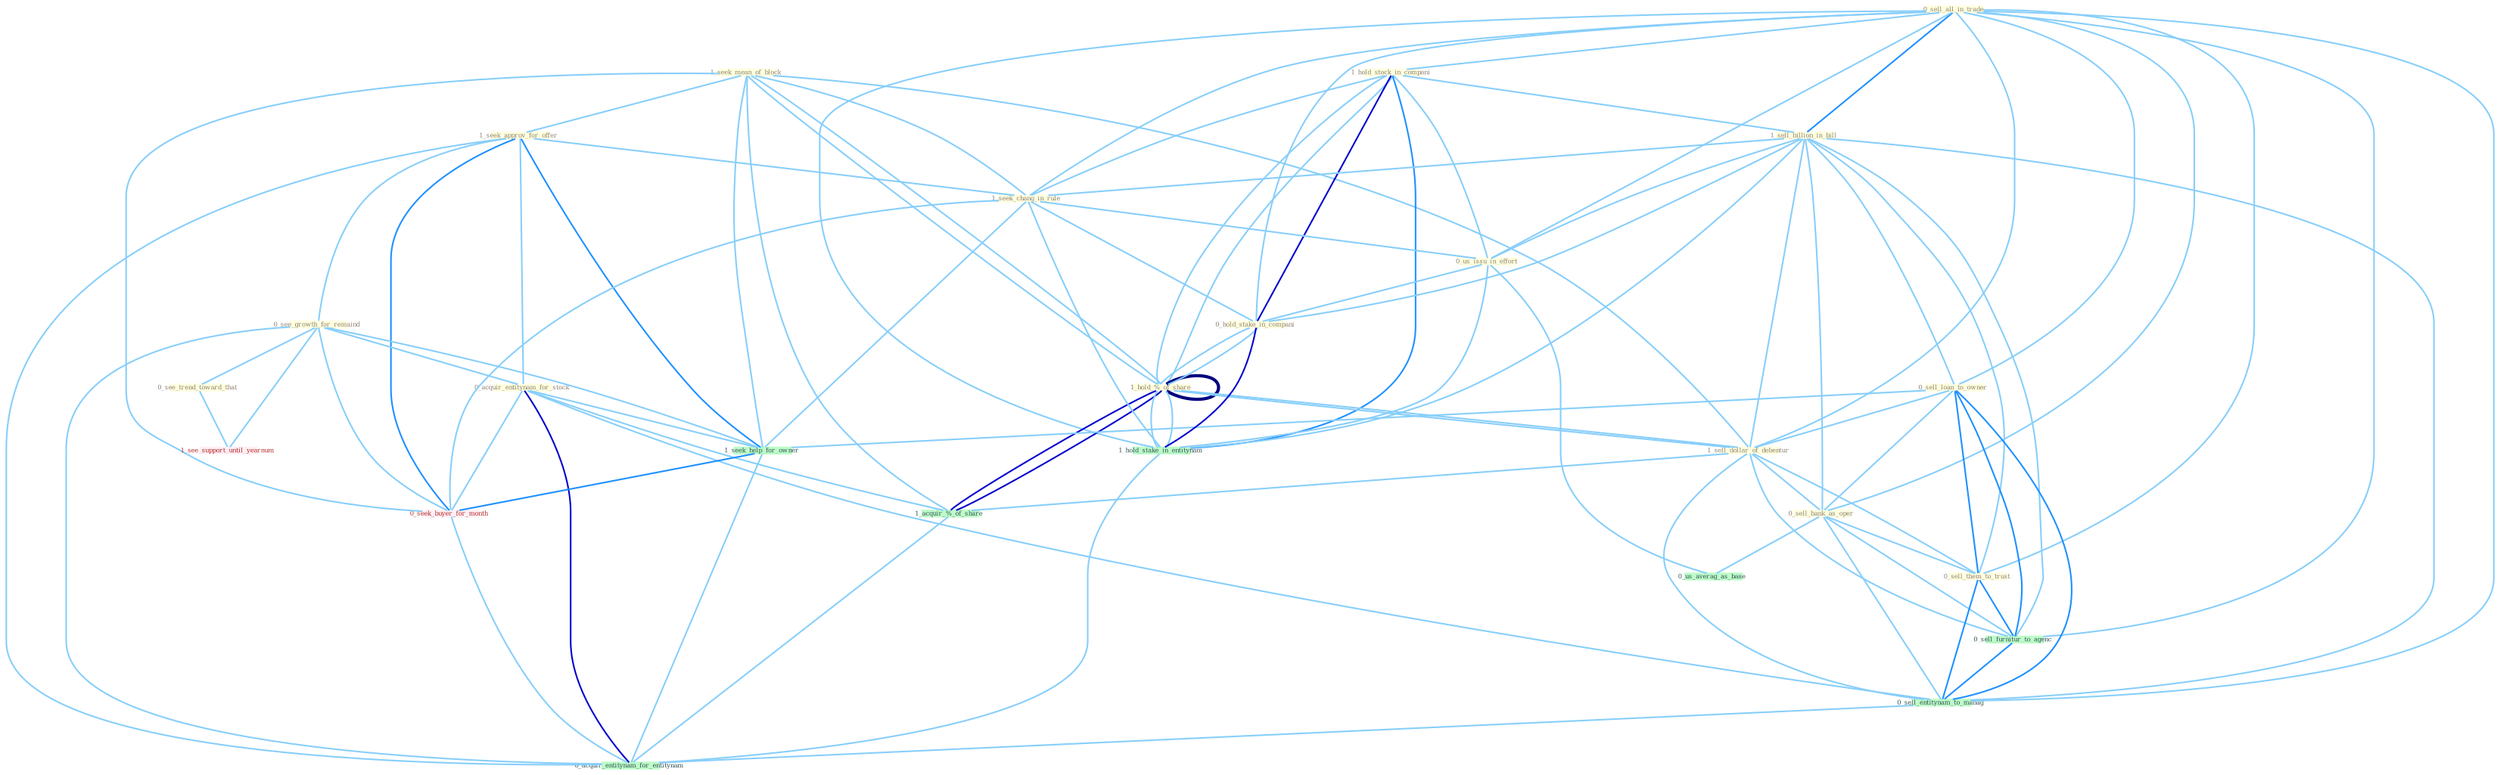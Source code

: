 Graph G{ 
    node
    [shape=polygon,style=filled,width=.5,height=.06,color="#BDFCC9",fixedsize=true,fontsize=4,
    fontcolor="#2f4f4f"];
    {node
    [color="#ffffe0", fontcolor="#8b7d6b"] "1_seek_mean_of_block " "0_sell_all_in_trade " "1_seek_approv_for_offer " "1_hold_stock_in_compani " "1_hold_%_of_share " "1_sell_billion_in_bill " "0_sell_loan_to_owner " "1_sell_dollar_of_debentur " "0_see_growth_for_remaind " "0_sell_bank_as_oper " "0_sell_them_to_trust " "0_acquir_entitynam_for_stock " "1_seek_chang_in_rule " "0_see_trend_toward_that " "0_us_issu_in_effort " "0_hold_stake_in_compani "}
{node [color="#fff0f5", fontcolor="#b22222"] "0_seek_buyer_for_month " "1_see_support_until_yearnum "}
edge [color="#B0E2FF"];

	"1_seek_mean_of_block " -- "1_seek_approv_for_offer " [w="1", color="#87cefa" ];
	"1_seek_mean_of_block " -- "1_hold_%_of_share " [w="1", color="#87cefa" ];
	"1_seek_mean_of_block " -- "1_sell_dollar_of_debentur " [w="1", color="#87cefa" ];
	"1_seek_mean_of_block " -- "1_seek_chang_in_rule " [w="1", color="#87cefa" ];
	"1_seek_mean_of_block " -- "1_hold_%_of_share " [w="1", color="#87cefa" ];
	"1_seek_mean_of_block " -- "1_seek_help_for_owner " [w="1", color="#87cefa" ];
	"1_seek_mean_of_block " -- "0_seek_buyer_for_month " [w="1", color="#87cefa" ];
	"1_seek_mean_of_block " -- "1_acquir_%_of_share " [w="1", color="#87cefa" ];
	"0_sell_all_in_trade " -- "1_hold_stock_in_compani " [w="1", color="#87cefa" ];
	"0_sell_all_in_trade " -- "1_sell_billion_in_bill " [w="2", color="#1e90ff" , len=0.8];
	"0_sell_all_in_trade " -- "0_sell_loan_to_owner " [w="1", color="#87cefa" ];
	"0_sell_all_in_trade " -- "1_sell_dollar_of_debentur " [w="1", color="#87cefa" ];
	"0_sell_all_in_trade " -- "0_sell_bank_as_oper " [w="1", color="#87cefa" ];
	"0_sell_all_in_trade " -- "0_sell_them_to_trust " [w="1", color="#87cefa" ];
	"0_sell_all_in_trade " -- "1_seek_chang_in_rule " [w="1", color="#87cefa" ];
	"0_sell_all_in_trade " -- "0_us_issu_in_effort " [w="1", color="#87cefa" ];
	"0_sell_all_in_trade " -- "0_hold_stake_in_compani " [w="1", color="#87cefa" ];
	"0_sell_all_in_trade " -- "1_hold_stake_in_entitynam " [w="1", color="#87cefa" ];
	"0_sell_all_in_trade " -- "0_sell_furnitur_to_agenc " [w="1", color="#87cefa" ];
	"0_sell_all_in_trade " -- "0_sell_entitynam_to_manag " [w="1", color="#87cefa" ];
	"1_seek_approv_for_offer " -- "0_see_growth_for_remaind " [w="1", color="#87cefa" ];
	"1_seek_approv_for_offer " -- "0_acquir_entitynam_for_stock " [w="1", color="#87cefa" ];
	"1_seek_approv_for_offer " -- "1_seek_chang_in_rule " [w="1", color="#87cefa" ];
	"1_seek_approv_for_offer " -- "1_seek_help_for_owner " [w="2", color="#1e90ff" , len=0.8];
	"1_seek_approv_for_offer " -- "0_seek_buyer_for_month " [w="2", color="#1e90ff" , len=0.8];
	"1_seek_approv_for_offer " -- "0_acquir_entitynam_for_entitynam " [w="1", color="#87cefa" ];
	"1_hold_stock_in_compani " -- "1_hold_%_of_share " [w="1", color="#87cefa" ];
	"1_hold_stock_in_compani " -- "1_sell_billion_in_bill " [w="1", color="#87cefa" ];
	"1_hold_stock_in_compani " -- "1_seek_chang_in_rule " [w="1", color="#87cefa" ];
	"1_hold_stock_in_compani " -- "0_us_issu_in_effort " [w="1", color="#87cefa" ];
	"1_hold_stock_in_compani " -- "0_hold_stake_in_compani " [w="3", color="#0000cd" , len=0.6];
	"1_hold_stock_in_compani " -- "1_hold_%_of_share " [w="1", color="#87cefa" ];
	"1_hold_stock_in_compani " -- "1_hold_stake_in_entitynam " [w="2", color="#1e90ff" , len=0.8];
	"1_hold_%_of_share " -- "1_sell_dollar_of_debentur " [w="1", color="#87cefa" ];
	"1_hold_%_of_share " -- "0_hold_stake_in_compani " [w="1", color="#87cefa" ];
	"1_hold_%_of_share " -- "1_hold_%_of_share " [w="4", style=bold, color="#000080", len=0.4];
	"1_hold_%_of_share " -- "1_hold_stake_in_entitynam " [w="1", color="#87cefa" ];
	"1_hold_%_of_share " -- "1_acquir_%_of_share " [w="3", color="#0000cd" , len=0.6];
	"1_sell_billion_in_bill " -- "0_sell_loan_to_owner " [w="1", color="#87cefa" ];
	"1_sell_billion_in_bill " -- "1_sell_dollar_of_debentur " [w="1", color="#87cefa" ];
	"1_sell_billion_in_bill " -- "0_sell_bank_as_oper " [w="1", color="#87cefa" ];
	"1_sell_billion_in_bill " -- "0_sell_them_to_trust " [w="1", color="#87cefa" ];
	"1_sell_billion_in_bill " -- "1_seek_chang_in_rule " [w="1", color="#87cefa" ];
	"1_sell_billion_in_bill " -- "0_us_issu_in_effort " [w="1", color="#87cefa" ];
	"1_sell_billion_in_bill " -- "0_hold_stake_in_compani " [w="1", color="#87cefa" ];
	"1_sell_billion_in_bill " -- "1_hold_stake_in_entitynam " [w="1", color="#87cefa" ];
	"1_sell_billion_in_bill " -- "0_sell_furnitur_to_agenc " [w="1", color="#87cefa" ];
	"1_sell_billion_in_bill " -- "0_sell_entitynam_to_manag " [w="1", color="#87cefa" ];
	"0_sell_loan_to_owner " -- "1_sell_dollar_of_debentur " [w="1", color="#87cefa" ];
	"0_sell_loan_to_owner " -- "0_sell_bank_as_oper " [w="1", color="#87cefa" ];
	"0_sell_loan_to_owner " -- "0_sell_them_to_trust " [w="2", color="#1e90ff" , len=0.8];
	"0_sell_loan_to_owner " -- "1_seek_help_for_owner " [w="1", color="#87cefa" ];
	"0_sell_loan_to_owner " -- "0_sell_furnitur_to_agenc " [w="2", color="#1e90ff" , len=0.8];
	"0_sell_loan_to_owner " -- "0_sell_entitynam_to_manag " [w="2", color="#1e90ff" , len=0.8];
	"1_sell_dollar_of_debentur " -- "0_sell_bank_as_oper " [w="1", color="#87cefa" ];
	"1_sell_dollar_of_debentur " -- "0_sell_them_to_trust " [w="1", color="#87cefa" ];
	"1_sell_dollar_of_debentur " -- "1_hold_%_of_share " [w="1", color="#87cefa" ];
	"1_sell_dollar_of_debentur " -- "1_acquir_%_of_share " [w="1", color="#87cefa" ];
	"1_sell_dollar_of_debentur " -- "0_sell_furnitur_to_agenc " [w="1", color="#87cefa" ];
	"1_sell_dollar_of_debentur " -- "0_sell_entitynam_to_manag " [w="1", color="#87cefa" ];
	"0_see_growth_for_remaind " -- "0_acquir_entitynam_for_stock " [w="1", color="#87cefa" ];
	"0_see_growth_for_remaind " -- "0_see_trend_toward_that " [w="1", color="#87cefa" ];
	"0_see_growth_for_remaind " -- "1_seek_help_for_owner " [w="1", color="#87cefa" ];
	"0_see_growth_for_remaind " -- "0_seek_buyer_for_month " [w="1", color="#87cefa" ];
	"0_see_growth_for_remaind " -- "1_see_support_until_yearnum " [w="1", color="#87cefa" ];
	"0_see_growth_for_remaind " -- "0_acquir_entitynam_for_entitynam " [w="1", color="#87cefa" ];
	"0_sell_bank_as_oper " -- "0_sell_them_to_trust " [w="1", color="#87cefa" ];
	"0_sell_bank_as_oper " -- "0_sell_furnitur_to_agenc " [w="1", color="#87cefa" ];
	"0_sell_bank_as_oper " -- "0_us_averag_as_base " [w="1", color="#87cefa" ];
	"0_sell_bank_as_oper " -- "0_sell_entitynam_to_manag " [w="1", color="#87cefa" ];
	"0_sell_them_to_trust " -- "0_sell_furnitur_to_agenc " [w="2", color="#1e90ff" , len=0.8];
	"0_sell_them_to_trust " -- "0_sell_entitynam_to_manag " [w="2", color="#1e90ff" , len=0.8];
	"0_acquir_entitynam_for_stock " -- "1_seek_help_for_owner " [w="1", color="#87cefa" ];
	"0_acquir_entitynam_for_stock " -- "0_seek_buyer_for_month " [w="1", color="#87cefa" ];
	"0_acquir_entitynam_for_stock " -- "1_acquir_%_of_share " [w="1", color="#87cefa" ];
	"0_acquir_entitynam_for_stock " -- "0_sell_entitynam_to_manag " [w="1", color="#87cefa" ];
	"0_acquir_entitynam_for_stock " -- "0_acquir_entitynam_for_entitynam " [w="3", color="#0000cd" , len=0.6];
	"1_seek_chang_in_rule " -- "0_us_issu_in_effort " [w="1", color="#87cefa" ];
	"1_seek_chang_in_rule " -- "0_hold_stake_in_compani " [w="1", color="#87cefa" ];
	"1_seek_chang_in_rule " -- "1_hold_stake_in_entitynam " [w="1", color="#87cefa" ];
	"1_seek_chang_in_rule " -- "1_seek_help_for_owner " [w="1", color="#87cefa" ];
	"1_seek_chang_in_rule " -- "0_seek_buyer_for_month " [w="1", color="#87cefa" ];
	"0_see_trend_toward_that " -- "1_see_support_until_yearnum " [w="1", color="#87cefa" ];
	"0_us_issu_in_effort " -- "0_hold_stake_in_compani " [w="1", color="#87cefa" ];
	"0_us_issu_in_effort " -- "1_hold_stake_in_entitynam " [w="1", color="#87cefa" ];
	"0_us_issu_in_effort " -- "0_us_averag_as_base " [w="1", color="#87cefa" ];
	"0_hold_stake_in_compani " -- "1_hold_%_of_share " [w="1", color="#87cefa" ];
	"0_hold_stake_in_compani " -- "1_hold_stake_in_entitynam " [w="3", color="#0000cd" , len=0.6];
	"1_hold_%_of_share " -- "1_hold_stake_in_entitynam " [w="1", color="#87cefa" ];
	"1_hold_%_of_share " -- "1_acquir_%_of_share " [w="3", color="#0000cd" , len=0.6];
	"1_hold_stake_in_entitynam " -- "0_acquir_entitynam_for_entitynam " [w="1", color="#87cefa" ];
	"1_seek_help_for_owner " -- "0_seek_buyer_for_month " [w="2", color="#1e90ff" , len=0.8];
	"1_seek_help_for_owner " -- "0_acquir_entitynam_for_entitynam " [w="1", color="#87cefa" ];
	"0_seek_buyer_for_month " -- "0_acquir_entitynam_for_entitynam " [w="1", color="#87cefa" ];
	"1_acquir_%_of_share " -- "0_acquir_entitynam_for_entitynam " [w="1", color="#87cefa" ];
	"0_sell_furnitur_to_agenc " -- "0_sell_entitynam_to_manag " [w="2", color="#1e90ff" , len=0.8];
	"0_sell_entitynam_to_manag " -- "0_acquir_entitynam_for_entitynam " [w="1", color="#87cefa" ];
}